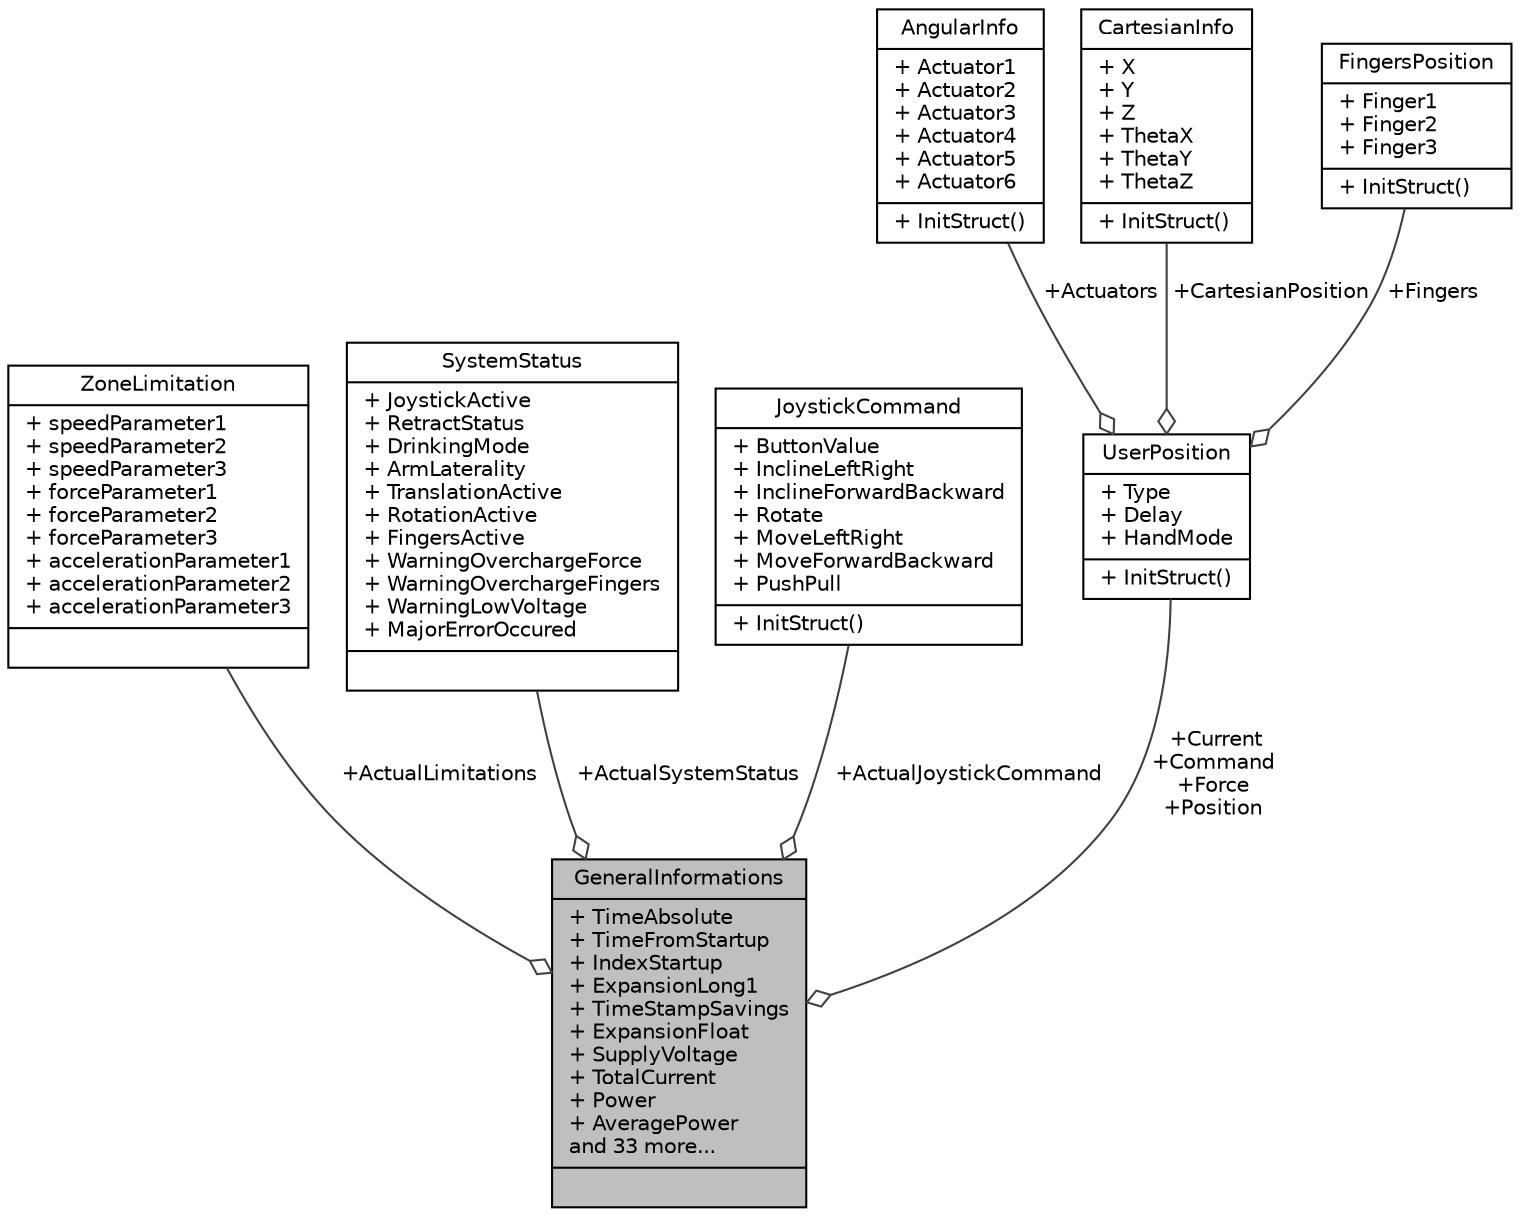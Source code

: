 digraph "GeneralInformations"
{
  edge [fontname="Helvetica",fontsize="10",labelfontname="Helvetica",labelfontsize="10"];
  node [fontname="Helvetica",fontsize="10",shape=record];
  Node1 [label="{GeneralInformations\n|+ TimeAbsolute\l+ TimeFromStartup\l+ IndexStartup\l+ ExpansionLong1\l+ TimeStampSavings\l+ ExpansionFloat\l+ SupplyVoltage\l+ TotalCurrent\l+ Power\l+ AveragePower\land 33 more...\l|}",height=0.2,width=0.4,color="black", fillcolor="grey75", style="filled", fontcolor="black"];
  Node2 -> Node1 [color="grey25",fontsize="10",style="solid",label=" +ActualLimitations" ,arrowhead="odiamond"];
  Node2 [label="{ZoneLimitation\n|+ speedParameter1\l+ speedParameter2\l+ speedParameter3\l+ forceParameter1\l+ forceParameter2\l+ forceParameter3\l+ accelerationParameter1\l+ accelerationParameter2\l+ accelerationParameter3\l|}",height=0.2,width=0.4,color="black", fillcolor="white", style="filled",URL="$struct_zone_limitation.html",tooltip="This represents a group of limitations that can be applied to a trajectory point. ..."];
  Node3 -> Node1 [color="grey25",fontsize="10",style="solid",label=" +ActualSystemStatus" ,arrowhead="odiamond"];
  Node3 [label="{SystemStatus\n|+ JoystickActive\l+ RetractStatus\l+ DrinkingMode\l+ ArmLaterality\l+ TranslationActive\l+ RotationActive\l+ FingersActive\l+ WarningOverchargeForce\l+ WarningOverchargeFingers\l+ WarningLowVoltage\l+ MajorErrorOccured\l|}",height=0.2,width=0.4,color="black", fillcolor="white", style="filled",URL="$struct_system_status.html",tooltip="This structure holds system status flags. "];
  Node4 -> Node1 [color="grey25",fontsize="10",style="solid",label=" +ActualJoystickCommand" ,arrowhead="odiamond"];
  Node4 [label="{JoystickCommand\n|+ ButtonValue\l+ InclineLeftRight\l+ InclineForwardBackward\l+ Rotate\l+ MoveLeftRight\l+ MoveForwardBackward\l+ PushPull\l|+ InitStruct()\l}",height=0.2,width=0.4,color="black", fillcolor="white", style="filled",URL="$struct_joystick_command.html",tooltip="This is a virtual representation of a 6-axis joystick. "];
  Node5 -> Node1 [color="grey25",fontsize="10",style="solid",label=" +Current\n+Command\n+Force\n+Position" ,arrowhead="odiamond"];
  Node5 [label="{UserPosition\n|+ Type\l+ Delay\l+ HandMode\l|+ InitStruct()\l}",height=0.2,width=0.4,color="black", fillcolor="white", style="filled",URL="$struct_user_position.html",tooltip="This data structure represents an abstract position built by a user. Depending on the control type th..."];
  Node6 -> Node5 [color="grey25",fontsize="10",style="solid",label=" +Actuators" ,arrowhead="odiamond"];
  Node6 [label="{AngularInfo\n|+ Actuator1\l+ Actuator2\l+ Actuator3\l+ Actuator4\l+ Actuator5\l+ Actuator6\l|+ InitStruct()\l}",height=0.2,width=0.4,color="black", fillcolor="white", style="filled",URL="$struct_angular_info.html",tooltip="This data structure holds values in an angular(joint by joint) control context. As an example struct ..."];
  Node7 -> Node5 [color="grey25",fontsize="10",style="solid",label=" +CartesianPosition" ,arrowhead="odiamond"];
  Node7 [label="{CartesianInfo\n|+ X\l+ Y\l+ Z\l+ ThetaX\l+ ThetaY\l+ ThetaZ\l|+ InitStruct()\l}",height=0.2,width=0.4,color="black", fillcolor="white", style="filled",URL="$struct_cartesian_info.html",tooltip="This data structure holds values in an cartesian control context. "];
  Node8 -> Node5 [color="grey25",fontsize="10",style="solid",label=" +Fingers" ,arrowhead="odiamond"];
  Node8 [label="{FingersPosition\n|+ Finger1\l+ Finger2\l+ Finger3\l|+ InitStruct()\l}",height=0.2,width=0.4,color="black", fillcolor="white", style="filled",URL="$struct_fingers_position.html",tooltip="This data structure holds the values of the robot&#39;s fingers. "];
}
